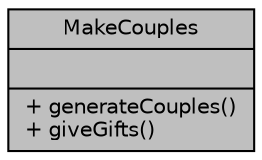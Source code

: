 digraph "MakeCouples"
{
  edge [fontname="Helvetica",fontsize="10",labelfontname="Helvetica",labelfontsize="10"];
  node [fontname="Helvetica",fontsize="10",shape=record];
  Node1 [label="{MakeCouples\n||+ generateCouples()\l+ giveGifts()\l}",height=0.2,width=0.4,color="black", fillcolor="grey75", style="filled", fontcolor="black"];
}
